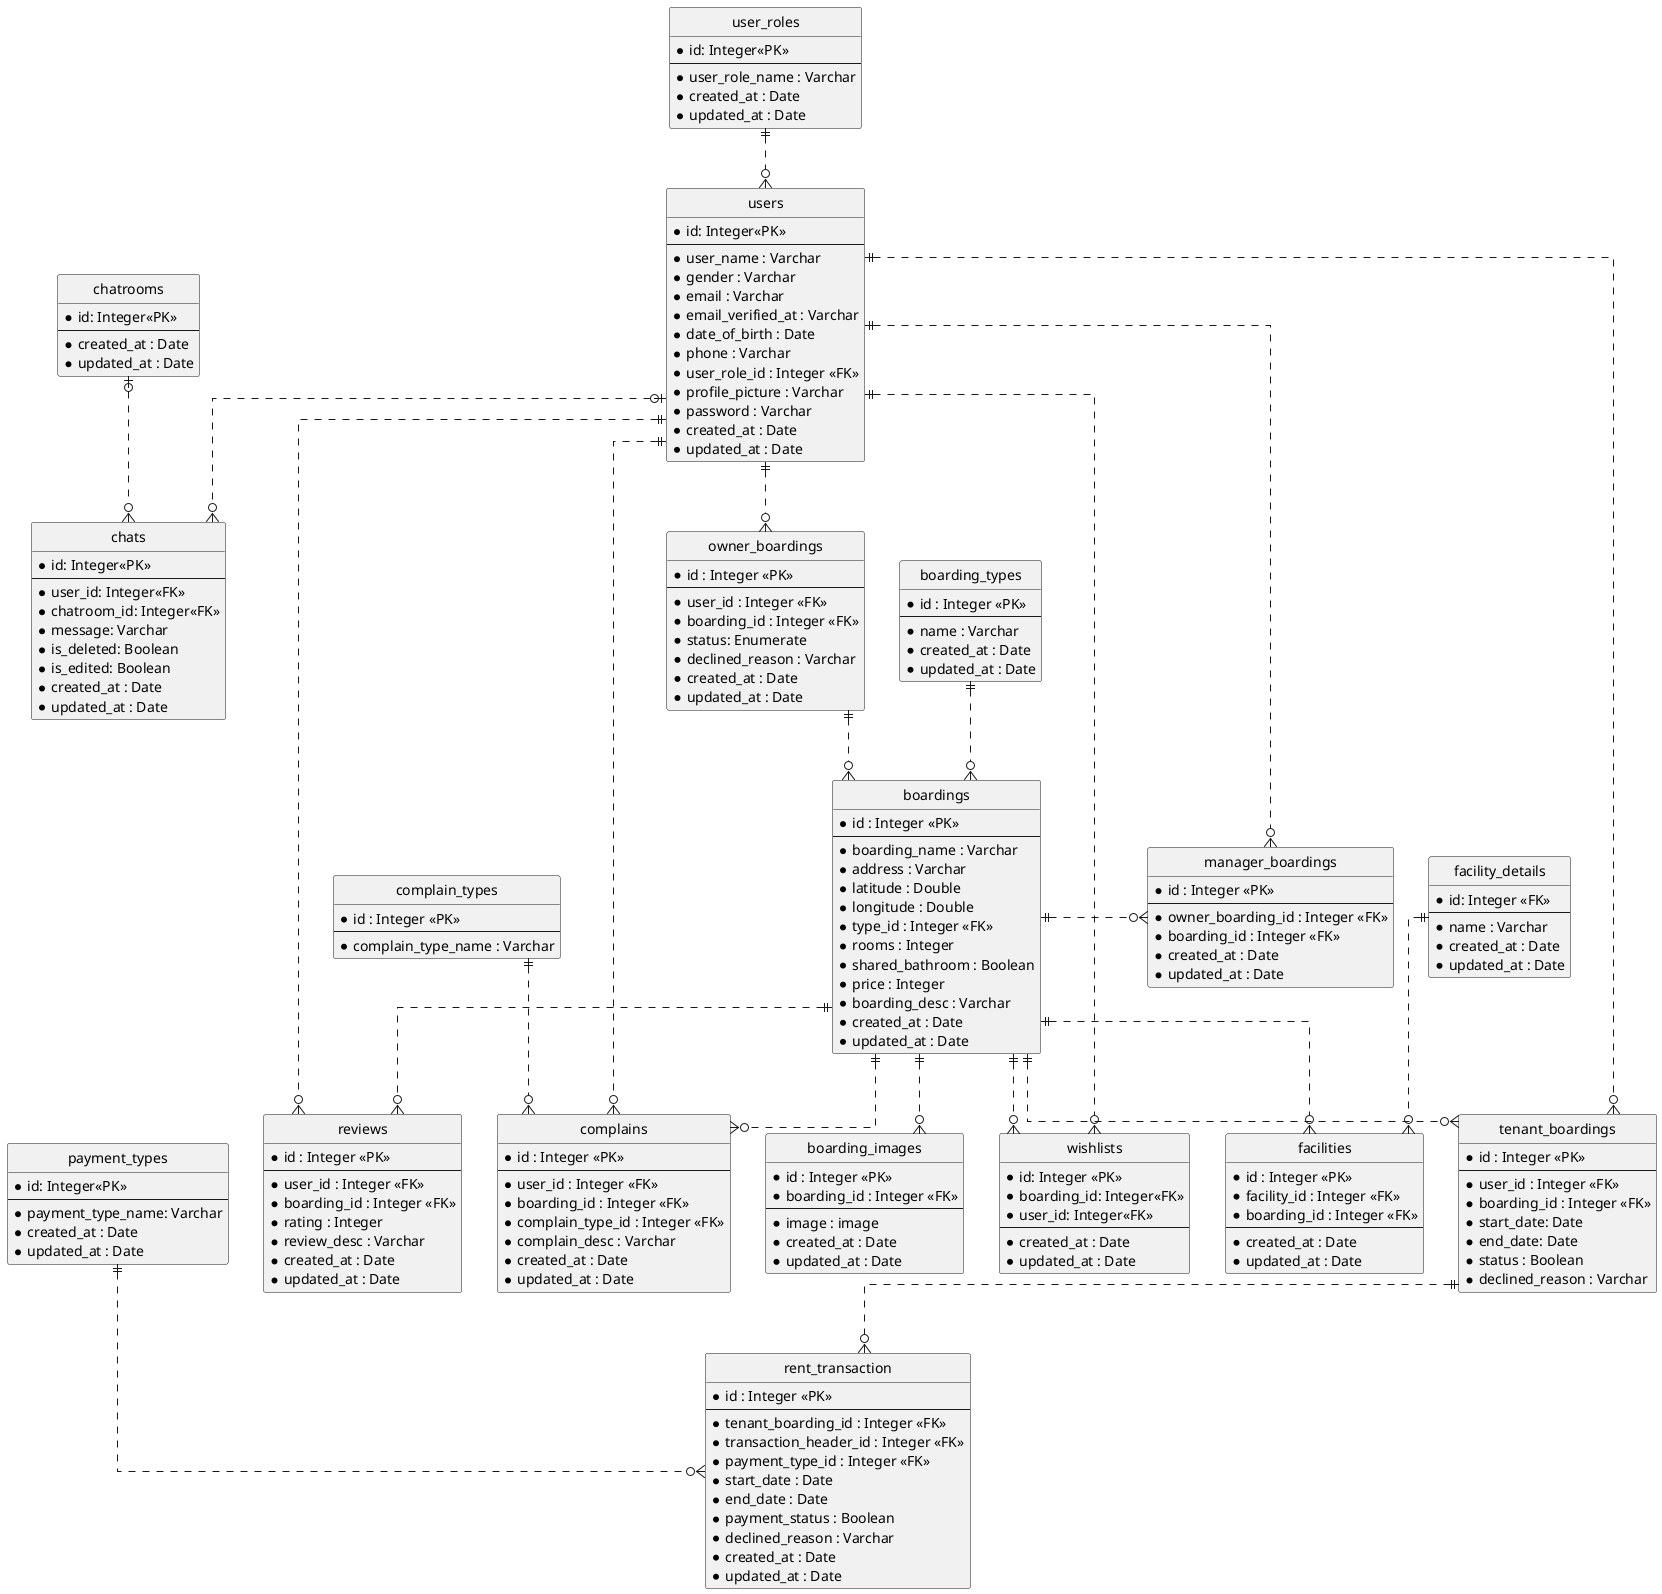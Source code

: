 @startuml
' hide the spot
hide circle

' avoid problems with angled crows feet
skinparam linetype ortho

entity "users" as usr {
  *id: Integer<<PK>>
  --
  *user_name : Varchar
  *gender : Varchar
  *email : Varchar
  *email_verified_at : Varchar
  *date_of_birth : Date
  *phone : Varchar
  *user_role_id : Integer <<FK>>
  *profile_picture : Varchar
  *password : Varchar
  *created_at : Date
  *updated_at : Date
}

entity "user_roles" as usrl {
  *id: Integer<<PK>>
  --
  *user_role_name : Varchar
  *created_at : Date
  *updated_at : Date
}

entity "boarding_types" as bht {
  *id : Integer <<PK>>
  --
  *name : Varchar
  *created_at : Date
  *updated_at : Date
}

entity "boardings" as bh {
  *id : Integer <<PK>>
  --
  *boarding_name : Varchar
  *address : Varchar
  *latitude : Double
  *longitude : Double
  *type_id : Integer <<FK>>
  *rooms : Integer
  *shared_bathroom : Boolean
  *price : Integer
  *boarding_desc : Varchar
  *created_at : Date
  *updated_at : Date
}

entity "tenant_boardings" as tb {
  *id : Integer <<PK>>
  --
  *user_id : Integer <<FK>>
  *boarding_id : Integer <<FK>>
  *start_date: Date
  *end_date: Date
  *status : Boolean
  *declined_reason : Varchar
}

entity "facility_details" as fd {
  *id: Integer <<FK>>
  --
  *name : Varchar
  *created_at : Date
  *updated_at : Date
}

' Composite key
entity "facilities" as f {
  *id : Integer <<PK>>
  *facility_id : Integer <<FK>>
  *boarding_id : Integer <<FK>>
  --
  *created_at : Date
  *updated_at : Date
}

entity "boarding_images" as bhi {
  *id : Integer <<PK>>
  *boarding_id : Integer <<FK>>
  --
  *image : image
  *created_at : Date
  *updated_at : Date
}

entity "rent_transaction" as rt {
  *id : Integer <<PK>>
  --
  *tenant_boarding_id : Integer <<FK>>
  *transaction_header_id : Integer <<FK>> 
  *payment_type_id : Integer <<FK>>
  *start_date : Date
  *end_date : Date
  *payment_status : Boolean
  *declined_reason : Varchar
  *created_at : Date
  *updated_at : Date
}

' entity "boarding_status" as bhst{
'     *id : Integer <<PK>>
'     --
'     *name : Varchar
'     *created_at : Date
'     *updated_at : Date
' }


entity "owner_boardings" as lobh {
  *id : Integer <<PK>>
  --
  *user_id : Integer <<FK>>
  *boarding_id : Integer <<FK>>
  *status: Enumerate
  *declined_reason : Varchar
  *created_at : Date
  *updated_at : Date
}

entity "manager_boardings" as mabh {
  *id : Integer <<PK>>
  --
  *owner_boarding_id : Integer <<FK>>
  *boarding_id : Integer <<FK>>
  *created_at : Date
  *updated_at : Date
}

entity "complain_types" as cmplnt {
  *id : Integer <<PK>>
  --
  *complain_type_name : Varchar
}

entity "reviews" as rvw {
  *id : Integer <<PK>>
  --
  *user_id : Integer <<FK>>
  *boarding_id : Integer <<FK>>
  *rating : Integer
  *review_desc : Varchar
  *created_at : Date
  *updated_at : Date
}

entity "complains" as cmpln {
  *id : Integer <<PK>>
  --
  *user_id : Integer <<FK>>
  *boarding_id : Integer <<FK>>
  *complain_type_id : Integer <<FK>>
  *complain_desc : Varchar
  *created_at : Date
  *updated_at : Date
}

' Composite key
entity "wishlists" as fr {
  *id: Integer <<PK>>
  *boarding_id: Integer<<FK>>
  *user_id: Integer<<FK>>
  --
  *created_at : Date
  *updated_at : Date
}

entity "payment_types" as pymnt {
  *id: Integer<<PK>>
  --
  *payment_type_name: Varchar
  *created_at : Date
  *updated_at : Date
}

entity "chats" as cht {
  *id: Integer<<PK>>
  --
  *user_id: Integer<<FK>>
  *chatroom_id: Integer<<FK>>
  *message: Varchar
  *is_deleted: Boolean
  *is_edited: Boolean
  *created_at : Date
  *updated_at : Date
}

entity "chatrooms" as chtrm {
  *id: Integer<<PK>>
  --
  *created_at : Date
  *updated_at : Date
}

usrl ||..o{usr
bh ||..o{ bhi
bh ||..o{ f
fd ||..o{ f

usr ||..o{ tb
bh ||..o{ tb

tb ||..o{ rt
pymnt ||..o{ rt

usr ||..o{ lobh
lobh ||..o{ bh

usr ||..o{ mabh
bh ||.o{ mabh
' lobh ||..|| mabh

usr ||..o{ rvw
bh ||..o{ rvw

usr ||..o{ cmpln
bh ||..o{ cmpln
cmplnt ||..o{ cmpln

bht ||..o{ bh


usr ||..o{ fr
bh ||..o{ fr

usr |o..o{ cht
chtrm |o..o{ cht

@enduml


' https://plantuml.com/ie-diagram
' * Meaning
' optional attribute
'   **optional bold attribute
'   * mandatory bold attribute